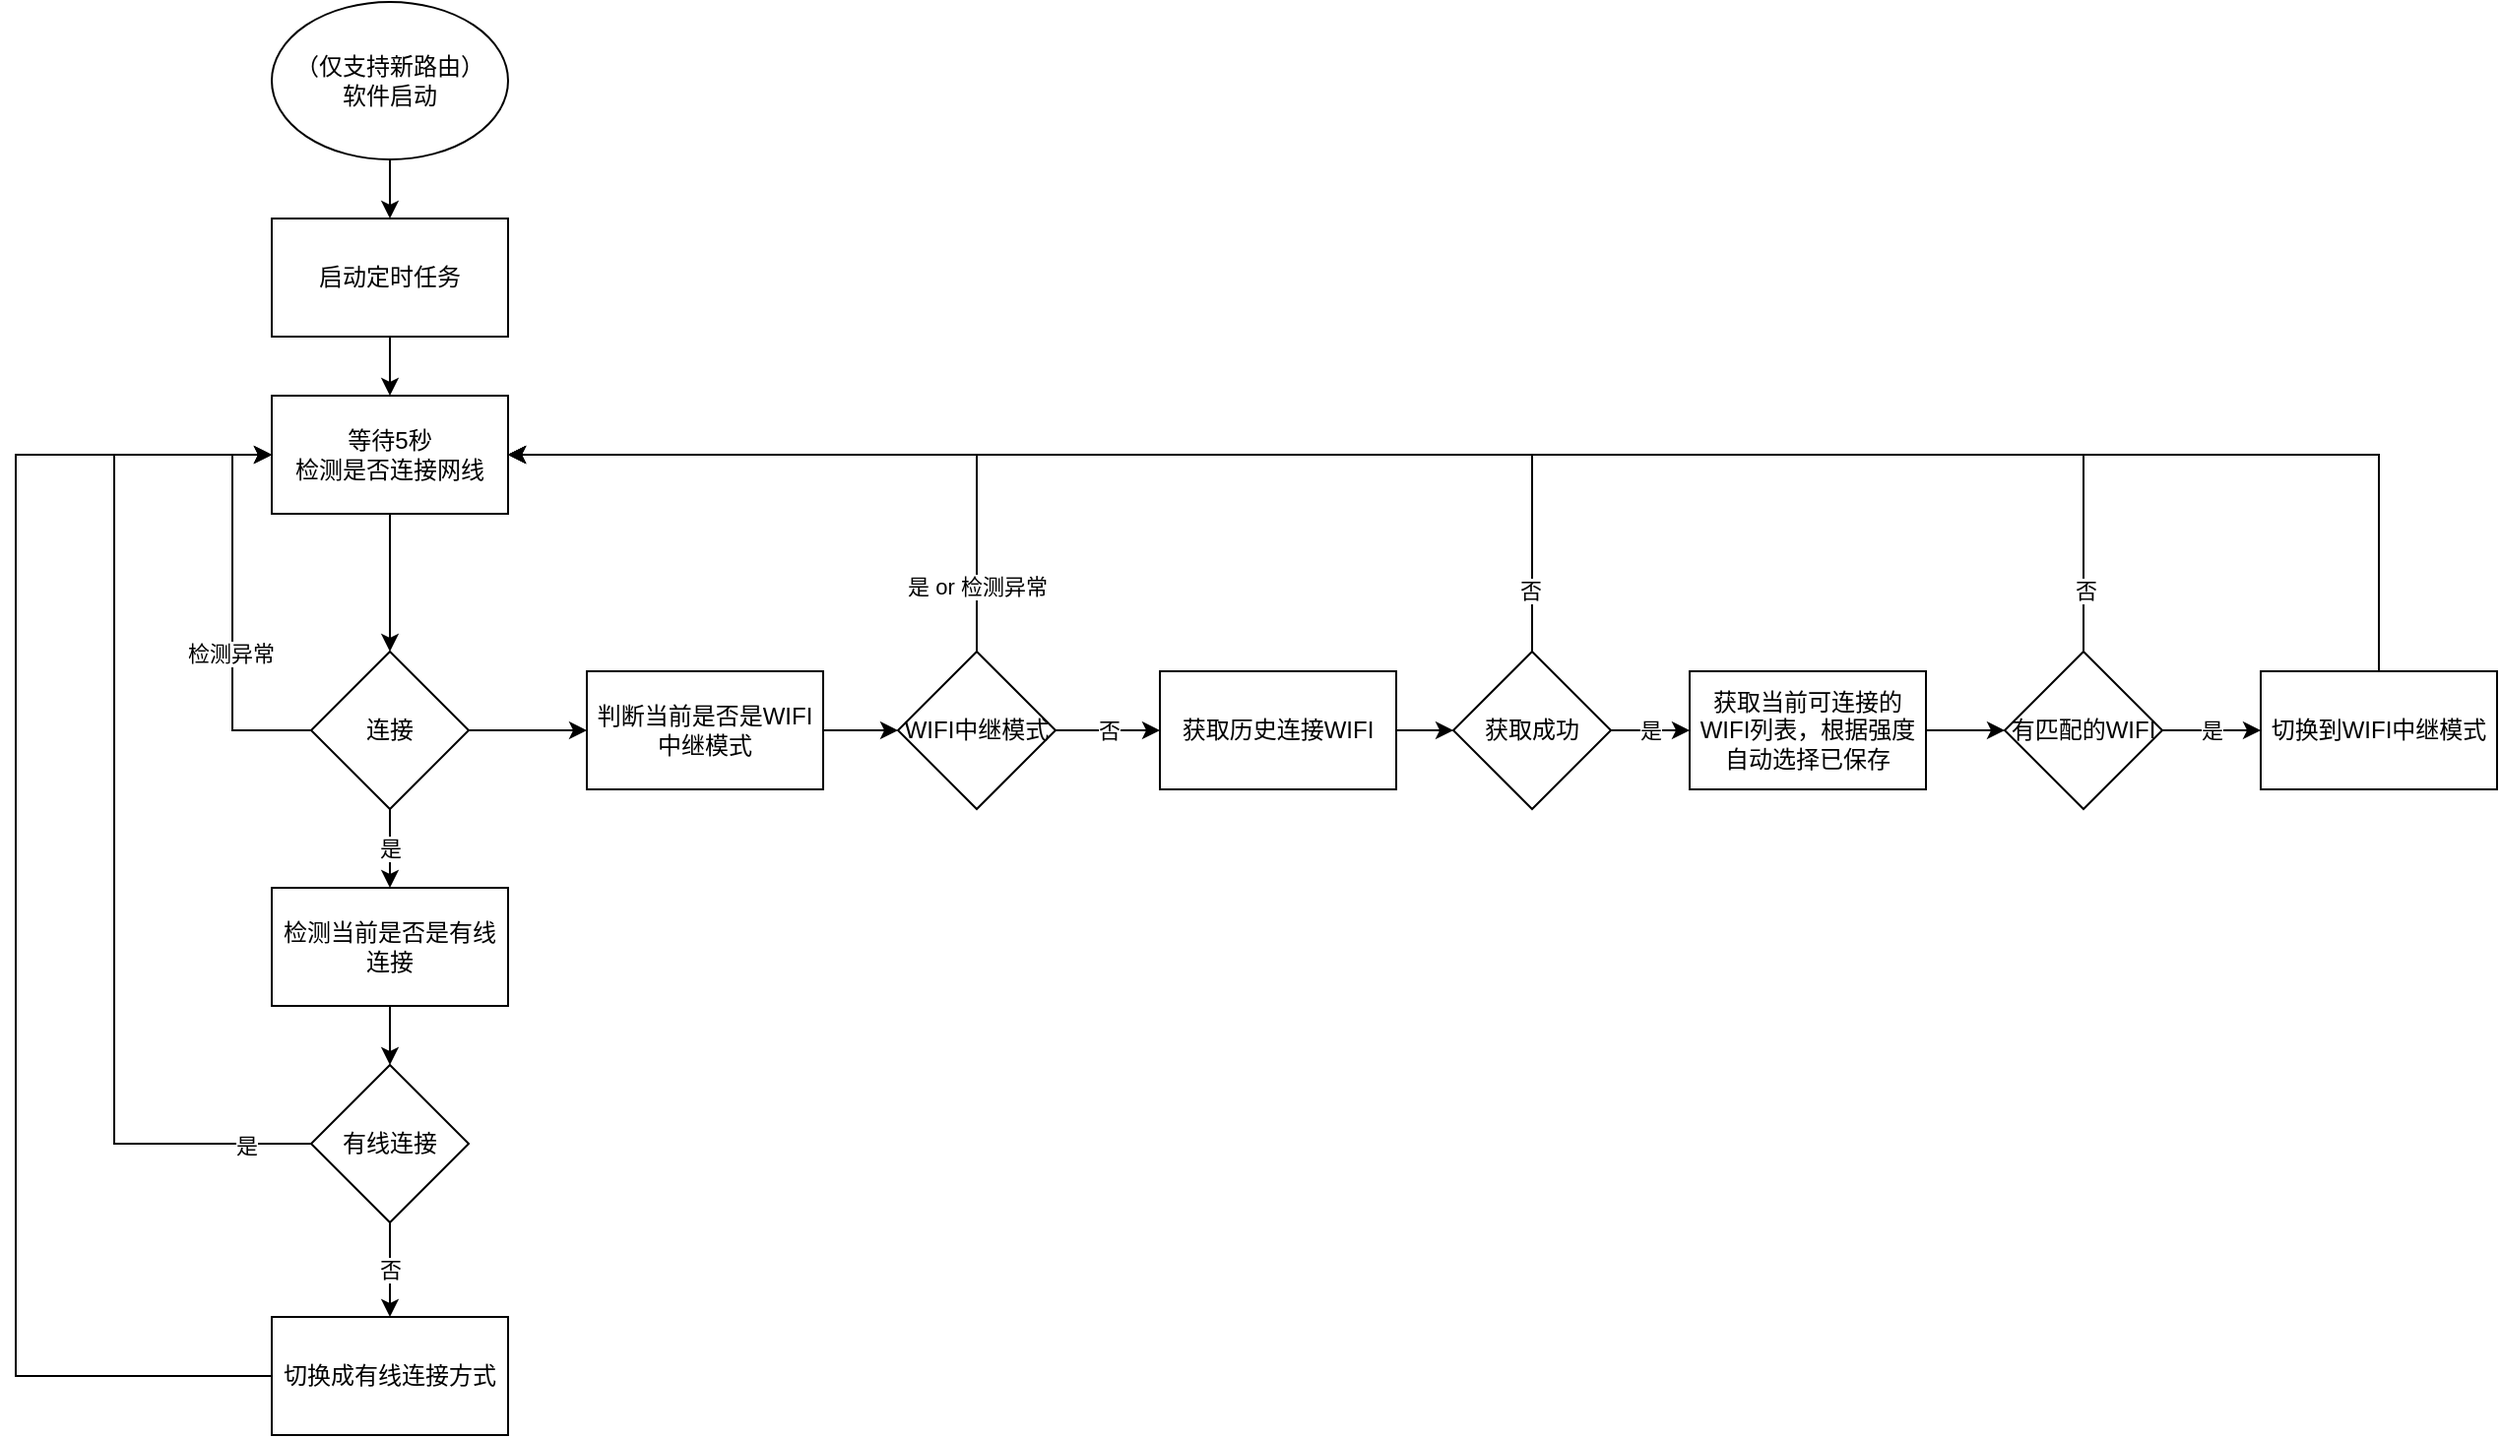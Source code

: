 <mxfile version="16.2.4" type="github">
  <diagram id="iW3pmsvkDliE4QAZMsDm" name="Page-1">
    <mxGraphModel dx="1422" dy="882" grid="0" gridSize="10" guides="1" tooltips="1" connect="1" arrows="1" fold="1" page="0" pageScale="1" pageWidth="827" pageHeight="1169" math="0" shadow="0">
      <root>
        <mxCell id="0" />
        <mxCell id="1" parent="0" />
        <mxCell id="2zrxu1d7xKZmnn6zM3dK-3" value="" style="edgeStyle=orthogonalEdgeStyle;rounded=0;orthogonalLoop=1;jettySize=auto;html=1;" edge="1" parent="1" source="2zrxu1d7xKZmnn6zM3dK-1" target="2zrxu1d7xKZmnn6zM3dK-2">
          <mxGeometry relative="1" as="geometry" />
        </mxCell>
        <mxCell id="2zrxu1d7xKZmnn6zM3dK-1" value="（仅支持新路由）&lt;br&gt;软件启动" style="ellipse;whiteSpace=wrap;html=1;" vertex="1" parent="1">
          <mxGeometry x="230" y="80" width="120" height="80" as="geometry" />
        </mxCell>
        <mxCell id="2zrxu1d7xKZmnn6zM3dK-5" value="" style="edgeStyle=orthogonalEdgeStyle;rounded=0;orthogonalLoop=1;jettySize=auto;html=1;" edge="1" parent="1" source="2zrxu1d7xKZmnn6zM3dK-2" target="2zrxu1d7xKZmnn6zM3dK-4">
          <mxGeometry relative="1" as="geometry" />
        </mxCell>
        <mxCell id="2zrxu1d7xKZmnn6zM3dK-2" value="启动定时任务" style="whiteSpace=wrap;html=1;" vertex="1" parent="1">
          <mxGeometry x="230" y="190" width="120" height="60" as="geometry" />
        </mxCell>
        <mxCell id="2zrxu1d7xKZmnn6zM3dK-7" value="" style="edgeStyle=orthogonalEdgeStyle;rounded=0;orthogonalLoop=1;jettySize=auto;html=1;" edge="1" parent="1" source="2zrxu1d7xKZmnn6zM3dK-4" target="2zrxu1d7xKZmnn6zM3dK-6">
          <mxGeometry relative="1" as="geometry" />
        </mxCell>
        <mxCell id="2zrxu1d7xKZmnn6zM3dK-4" value="等待5秒&lt;br&gt;检测是否连接网线" style="whiteSpace=wrap;html=1;" vertex="1" parent="1">
          <mxGeometry x="230" y="280" width="120" height="60" as="geometry" />
        </mxCell>
        <mxCell id="2zrxu1d7xKZmnn6zM3dK-8" style="edgeStyle=orthogonalEdgeStyle;rounded=0;orthogonalLoop=1;jettySize=auto;html=1;exitX=0;exitY=0.5;exitDx=0;exitDy=0;entryX=0;entryY=0.5;entryDx=0;entryDy=0;" edge="1" parent="1" source="2zrxu1d7xKZmnn6zM3dK-6" target="2zrxu1d7xKZmnn6zM3dK-4">
          <mxGeometry relative="1" as="geometry" />
        </mxCell>
        <mxCell id="2zrxu1d7xKZmnn6zM3dK-9" value="检测异常" style="edgeLabel;html=1;align=center;verticalAlign=middle;resizable=0;points=[];" vertex="1" connectable="0" parent="2zrxu1d7xKZmnn6zM3dK-8">
          <mxGeometry x="-0.21" y="1" relative="1" as="geometry">
            <mxPoint as="offset" />
          </mxGeometry>
        </mxCell>
        <mxCell id="2zrxu1d7xKZmnn6zM3dK-11" value="是" style="edgeStyle=orthogonalEdgeStyle;rounded=0;orthogonalLoop=1;jettySize=auto;html=1;" edge="1" parent="1" source="2zrxu1d7xKZmnn6zM3dK-6" target="2zrxu1d7xKZmnn6zM3dK-10">
          <mxGeometry relative="1" as="geometry" />
        </mxCell>
        <mxCell id="2zrxu1d7xKZmnn6zM3dK-20" value="" style="edgeStyle=orthogonalEdgeStyle;rounded=0;orthogonalLoop=1;jettySize=auto;html=1;" edge="1" parent="1" source="2zrxu1d7xKZmnn6zM3dK-6" target="2zrxu1d7xKZmnn6zM3dK-19">
          <mxGeometry relative="1" as="geometry" />
        </mxCell>
        <mxCell id="2zrxu1d7xKZmnn6zM3dK-6" value="连接" style="rhombus;whiteSpace=wrap;html=1;" vertex="1" parent="1">
          <mxGeometry x="250" y="410" width="80" height="80" as="geometry" />
        </mxCell>
        <mxCell id="2zrxu1d7xKZmnn6zM3dK-13" value="" style="edgeStyle=orthogonalEdgeStyle;rounded=0;orthogonalLoop=1;jettySize=auto;html=1;" edge="1" parent="1" source="2zrxu1d7xKZmnn6zM3dK-10" target="2zrxu1d7xKZmnn6zM3dK-12">
          <mxGeometry relative="1" as="geometry" />
        </mxCell>
        <mxCell id="2zrxu1d7xKZmnn6zM3dK-10" value="检测当前是否是有线连接" style="whiteSpace=wrap;html=1;" vertex="1" parent="1">
          <mxGeometry x="230" y="530" width="120" height="60" as="geometry" />
        </mxCell>
        <mxCell id="2zrxu1d7xKZmnn6zM3dK-15" value="否" style="edgeStyle=orthogonalEdgeStyle;rounded=0;orthogonalLoop=1;jettySize=auto;html=1;" edge="1" parent="1" source="2zrxu1d7xKZmnn6zM3dK-12" target="2zrxu1d7xKZmnn6zM3dK-14">
          <mxGeometry relative="1" as="geometry" />
        </mxCell>
        <mxCell id="2zrxu1d7xKZmnn6zM3dK-41" style="edgeStyle=orthogonalEdgeStyle;rounded=0;orthogonalLoop=1;jettySize=auto;html=1;exitX=0;exitY=0.5;exitDx=0;exitDy=0;entryX=0;entryY=0.5;entryDx=0;entryDy=0;" edge="1" parent="1" source="2zrxu1d7xKZmnn6zM3dK-12" target="2zrxu1d7xKZmnn6zM3dK-4">
          <mxGeometry relative="1" as="geometry">
            <Array as="points">
              <mxPoint x="150" y="660" />
              <mxPoint x="150" y="310" />
            </Array>
          </mxGeometry>
        </mxCell>
        <mxCell id="2zrxu1d7xKZmnn6zM3dK-42" value="是" style="edgeLabel;html=1;align=center;verticalAlign=middle;resizable=0;points=[];" vertex="1" connectable="0" parent="2zrxu1d7xKZmnn6zM3dK-41">
          <mxGeometry x="-0.875" y="1" relative="1" as="geometry">
            <mxPoint as="offset" />
          </mxGeometry>
        </mxCell>
        <mxCell id="2zrxu1d7xKZmnn6zM3dK-12" value="有线连接" style="rhombus;whiteSpace=wrap;html=1;" vertex="1" parent="1">
          <mxGeometry x="250" y="620" width="80" height="80" as="geometry" />
        </mxCell>
        <mxCell id="2zrxu1d7xKZmnn6zM3dK-43" style="edgeStyle=orthogonalEdgeStyle;rounded=0;orthogonalLoop=1;jettySize=auto;html=1;exitX=0;exitY=0.5;exitDx=0;exitDy=0;entryX=0;entryY=0.5;entryDx=0;entryDy=0;" edge="1" parent="1" source="2zrxu1d7xKZmnn6zM3dK-14" target="2zrxu1d7xKZmnn6zM3dK-4">
          <mxGeometry relative="1" as="geometry">
            <Array as="points">
              <mxPoint x="100" y="778" />
              <mxPoint x="100" y="310" />
            </Array>
          </mxGeometry>
        </mxCell>
        <mxCell id="2zrxu1d7xKZmnn6zM3dK-14" value="切换成有线连接方式" style="whiteSpace=wrap;html=1;" vertex="1" parent="1">
          <mxGeometry x="230" y="748" width="120" height="60" as="geometry" />
        </mxCell>
        <mxCell id="2zrxu1d7xKZmnn6zM3dK-22" value="" style="edgeStyle=orthogonalEdgeStyle;rounded=0;orthogonalLoop=1;jettySize=auto;html=1;" edge="1" parent="1" source="2zrxu1d7xKZmnn6zM3dK-19" target="2zrxu1d7xKZmnn6zM3dK-21">
          <mxGeometry relative="1" as="geometry" />
        </mxCell>
        <mxCell id="2zrxu1d7xKZmnn6zM3dK-19" value="判断当前是否是WIFI中继模式" style="whiteSpace=wrap;html=1;" vertex="1" parent="1">
          <mxGeometry x="390" y="420" width="120" height="60" as="geometry" />
        </mxCell>
        <mxCell id="2zrxu1d7xKZmnn6zM3dK-23" style="edgeStyle=orthogonalEdgeStyle;rounded=0;orthogonalLoop=1;jettySize=auto;html=1;exitX=0.5;exitY=0;exitDx=0;exitDy=0;entryX=1;entryY=0.5;entryDx=0;entryDy=0;" edge="1" parent="1" source="2zrxu1d7xKZmnn6zM3dK-21" target="2zrxu1d7xKZmnn6zM3dK-4">
          <mxGeometry relative="1" as="geometry" />
        </mxCell>
        <mxCell id="2zrxu1d7xKZmnn6zM3dK-24" value="是 or 检测异常" style="edgeLabel;html=1;align=center;verticalAlign=middle;resizable=0;points=[];" vertex="1" connectable="0" parent="2zrxu1d7xKZmnn6zM3dK-23">
          <mxGeometry x="-0.805" relative="1" as="geometry">
            <mxPoint as="offset" />
          </mxGeometry>
        </mxCell>
        <mxCell id="2zrxu1d7xKZmnn6zM3dK-26" value="否" style="edgeStyle=orthogonalEdgeStyle;rounded=0;orthogonalLoop=1;jettySize=auto;html=1;" edge="1" parent="1" source="2zrxu1d7xKZmnn6zM3dK-21" target="2zrxu1d7xKZmnn6zM3dK-25">
          <mxGeometry relative="1" as="geometry" />
        </mxCell>
        <mxCell id="2zrxu1d7xKZmnn6zM3dK-21" value="WIFI中继模式" style="rhombus;whiteSpace=wrap;html=1;" vertex="1" parent="1">
          <mxGeometry x="548" y="410" width="80" height="80" as="geometry" />
        </mxCell>
        <mxCell id="2zrxu1d7xKZmnn6zM3dK-28" value="" style="edgeStyle=orthogonalEdgeStyle;rounded=0;orthogonalLoop=1;jettySize=auto;html=1;" edge="1" parent="1" source="2zrxu1d7xKZmnn6zM3dK-25" target="2zrxu1d7xKZmnn6zM3dK-27">
          <mxGeometry relative="1" as="geometry" />
        </mxCell>
        <mxCell id="2zrxu1d7xKZmnn6zM3dK-25" value="获取历史连接WIFI" style="whiteSpace=wrap;html=1;" vertex="1" parent="1">
          <mxGeometry x="681" y="420" width="120" height="60" as="geometry" />
        </mxCell>
        <mxCell id="2zrxu1d7xKZmnn6zM3dK-29" style="edgeStyle=orthogonalEdgeStyle;rounded=0;orthogonalLoop=1;jettySize=auto;html=1;exitX=0.5;exitY=0;exitDx=0;exitDy=0;entryX=1;entryY=0.5;entryDx=0;entryDy=0;" edge="1" parent="1" source="2zrxu1d7xKZmnn6zM3dK-27" target="2zrxu1d7xKZmnn6zM3dK-4">
          <mxGeometry relative="1" as="geometry" />
        </mxCell>
        <mxCell id="2zrxu1d7xKZmnn6zM3dK-30" value="否" style="edgeLabel;html=1;align=center;verticalAlign=middle;resizable=0;points=[];" vertex="1" connectable="0" parent="2zrxu1d7xKZmnn6zM3dK-29">
          <mxGeometry x="-0.899" y="1" relative="1" as="geometry">
            <mxPoint as="offset" />
          </mxGeometry>
        </mxCell>
        <mxCell id="2zrxu1d7xKZmnn6zM3dK-32" value="是" style="edgeStyle=orthogonalEdgeStyle;rounded=0;orthogonalLoop=1;jettySize=auto;html=1;" edge="1" parent="1" source="2zrxu1d7xKZmnn6zM3dK-27" target="2zrxu1d7xKZmnn6zM3dK-31">
          <mxGeometry relative="1" as="geometry" />
        </mxCell>
        <mxCell id="2zrxu1d7xKZmnn6zM3dK-27" value="获取成功" style="rhombus;whiteSpace=wrap;html=1;" vertex="1" parent="1">
          <mxGeometry x="830" y="410" width="80" height="80" as="geometry" />
        </mxCell>
        <mxCell id="2zrxu1d7xKZmnn6zM3dK-34" value="" style="edgeStyle=orthogonalEdgeStyle;rounded=0;orthogonalLoop=1;jettySize=auto;html=1;" edge="1" parent="1" source="2zrxu1d7xKZmnn6zM3dK-31" target="2zrxu1d7xKZmnn6zM3dK-33">
          <mxGeometry relative="1" as="geometry" />
        </mxCell>
        <mxCell id="2zrxu1d7xKZmnn6zM3dK-31" value="获取当前可连接的WIFI列表，根据强度自动选择已保存" style="whiteSpace=wrap;html=1;" vertex="1" parent="1">
          <mxGeometry x="950" y="420" width="120" height="60" as="geometry" />
        </mxCell>
        <mxCell id="2zrxu1d7xKZmnn6zM3dK-35" style="edgeStyle=orthogonalEdgeStyle;rounded=0;orthogonalLoop=1;jettySize=auto;html=1;exitX=0.5;exitY=0;exitDx=0;exitDy=0;entryX=1;entryY=0.5;entryDx=0;entryDy=0;" edge="1" parent="1" source="2zrxu1d7xKZmnn6zM3dK-33" target="2zrxu1d7xKZmnn6zM3dK-4">
          <mxGeometry relative="1" as="geometry" />
        </mxCell>
        <mxCell id="2zrxu1d7xKZmnn6zM3dK-36" value="否" style="edgeLabel;html=1;align=center;verticalAlign=middle;resizable=0;points=[];" vertex="1" connectable="0" parent="2zrxu1d7xKZmnn6zM3dK-35">
          <mxGeometry x="-0.93" y="-1" relative="1" as="geometry">
            <mxPoint as="offset" />
          </mxGeometry>
        </mxCell>
        <mxCell id="2zrxu1d7xKZmnn6zM3dK-38" value="是" style="edgeStyle=orthogonalEdgeStyle;rounded=0;orthogonalLoop=1;jettySize=auto;html=1;" edge="1" parent="1" source="2zrxu1d7xKZmnn6zM3dK-33" target="2zrxu1d7xKZmnn6zM3dK-37">
          <mxGeometry relative="1" as="geometry" />
        </mxCell>
        <mxCell id="2zrxu1d7xKZmnn6zM3dK-33" value="有匹配的WIFI" style="rhombus;whiteSpace=wrap;html=1;" vertex="1" parent="1">
          <mxGeometry x="1110" y="410" width="80" height="80" as="geometry" />
        </mxCell>
        <mxCell id="2zrxu1d7xKZmnn6zM3dK-39" style="edgeStyle=orthogonalEdgeStyle;rounded=0;orthogonalLoop=1;jettySize=auto;html=1;exitX=0.5;exitY=0;exitDx=0;exitDy=0;entryX=1;entryY=0.5;entryDx=0;entryDy=0;" edge="1" parent="1" source="2zrxu1d7xKZmnn6zM3dK-37" target="2zrxu1d7xKZmnn6zM3dK-4">
          <mxGeometry relative="1" as="geometry" />
        </mxCell>
        <mxCell id="2zrxu1d7xKZmnn6zM3dK-37" value="切换到WIFI中继模式" style="whiteSpace=wrap;html=1;" vertex="1" parent="1">
          <mxGeometry x="1240" y="420" width="120" height="60" as="geometry" />
        </mxCell>
      </root>
    </mxGraphModel>
  </diagram>
</mxfile>
